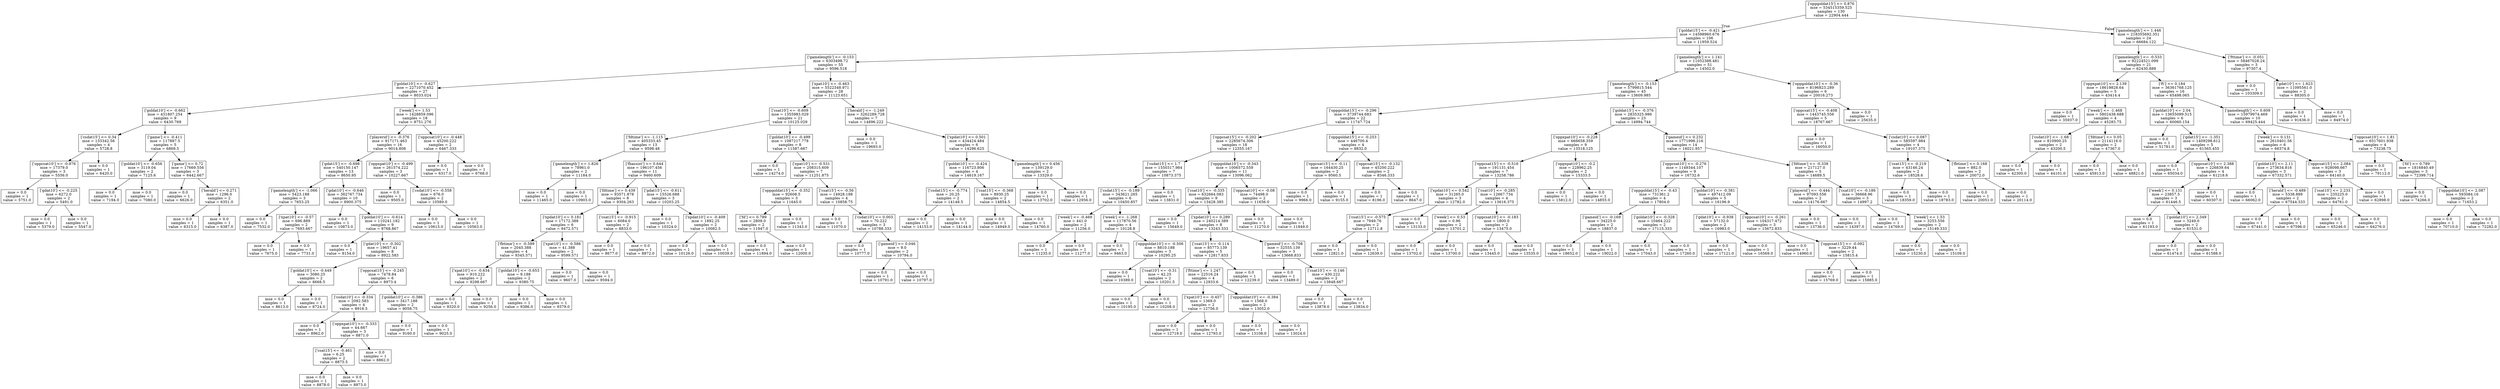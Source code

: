 digraph Tree {
node [shape=box] ;
0 [label="['oppgoldat15'] <= 0.876\nmse = 534515359.525\nsamples = 130\nvalue = 22904.444"] ;
1 [label="['goldat15'] <= -0.421\nmse = 14598960.676\nsamples = 106\nvalue = 11959.524"] ;
0 -> 1 [labeldistance=2.5, labelangle=45, headlabel="True"] ;
2 [label="['gamelength'] <= -0.153\nmse = 6303498.72\nsamples = 55\nvalue = 9596.518"] ;
1 -> 2 ;
3 [label="['goldat10'] <= -0.627\nmse = 2271070.452\nsamples = 27\nvalue = 8033.024"] ;
2 -> 3 ;
4 [label="['goldat10'] <= -0.662\nmse = 431807.254\nsamples = 9\nvalue = 6430.769"] ;
3 -> 4 ;
5 [label="['csdat15'] <= 0.34\nmse = 133342.56\nsamples = 4\nvalue = 5728.8"] ;
4 -> 5 ;
6 [label="['oppcsat10'] <= -0.976\nmse = 17379.0\nsamples = 3\nvalue = 5556.0"] ;
5 -> 6 ;
7 [label="mse = 0.0\nsamples = 1\nvalue = 5751.0"] ;
6 -> 7 ;
8 [label="['gdat10'] <= -0.225\nmse = 6272.0\nsamples = 2\nvalue = 5491.0"] ;
6 -> 8 ;
9 [label="mse = 0.0\nsamples = 1\nvalue = 5379.0"] ;
8 -> 9 ;
10 [label="mse = 0.0\nsamples = 1\nvalue = 5547.0"] ;
8 -> 10 ;
11 [label="mse = 0.0\nsamples = 1\nvalue = 6420.0"] ;
5 -> 11 ;
12 [label="['game'] <= -0.411\nmse = 117887.5\nsamples = 5\nvalue = 6869.5"] ;
4 -> 12 ;
13 [label="['goldat10'] <= -0.656\nmse = 3119.04\nsamples = 2\nvalue = 7125.6"] ;
12 -> 13 ;
14 [label="mse = 0.0\nsamples = 1\nvalue = 7194.0"] ;
13 -> 14 ;
15 [label="mse = 0.0\nsamples = 1\nvalue = 7080.0"] ;
13 -> 15 ;
16 [label="['game'] <= 0.72\nmse = 17669.556\nsamples = 3\nvalue = 6442.667"] ;
12 -> 16 ;
17 [label="mse = 0.0\nsamples = 1\nvalue = 6626.0"] ;
16 -> 17 ;
18 [label="['herald'] <= 0.271\nmse = 1296.0\nsamples = 2\nvalue = 6351.0"] ;
16 -> 18 ;
19 [label="mse = 0.0\nsamples = 1\nvalue = 6315.0"] ;
18 -> 19 ;
20 [label="mse = 0.0\nsamples = 1\nvalue = 6387.0"] ;
18 -> 20 ;
21 [label="['week'] <= 1.53\nmse = 1428859.096\nsamples = 18\nvalue = 8751.276"] ;
3 -> 21 ;
22 [label="['playerid'] <= -0.376\nmse = 917171.463\nsamples = 16\nvalue = 9014.808"] ;
21 -> 22 ;
23 [label="['gdat15'] <= -0.698\nmse = 540150.147\nsamples = 13\nvalue = 8650.95"] ;
22 -> 23 ;
24 [label="['gamelength'] <= -1.066\nmse = 5423.188\nsamples = 3\nvalue = 7653.25"] ;
23 -> 24 ;
25 [label="mse = 0.0\nsamples = 1\nvalue = 7532.0"] ;
24 -> 25 ;
26 [label="['xpat10'] <= -0.57\nmse = 696.889\nsamples = 2\nvalue = 7693.667"] ;
24 -> 26 ;
27 [label="mse = 0.0\nsamples = 1\nvalue = 7675.0"] ;
26 -> 27 ;
28 [label="mse = 0.0\nsamples = 1\nvalue = 7731.0"] ;
26 -> 28 ;
29 [label="['gdat10'] <= -0.646\nmse = 362767.734\nsamples = 10\nvalue = 8900.375"] ;
23 -> 29 ;
30 [label="mse = 0.0\nsamples = 1\nvalue = 10873.0"] ;
29 -> 30 ;
31 [label="['goldat10'] <= -0.614\nmse = 110241.182\nsamples = 9\nvalue = 8768.867"] ;
29 -> 31 ;
32 [label="mse = 0.0\nsamples = 1\nvalue = 8154.0"] ;
31 -> 32 ;
33 [label="['gdat10'] <= -0.302\nmse = 19657.41\nsamples = 8\nvalue = 8922.583"] ;
31 -> 33 ;
34 [label="['goldat10'] <= -0.449\nmse = 3080.25\nsamples = 2\nvalue = 8668.5"] ;
33 -> 34 ;
35 [label="mse = 0.0\nsamples = 1\nvalue = 8613.0"] ;
34 -> 35 ;
36 [label="mse = 0.0\nsamples = 1\nvalue = 8724.0"] ;
34 -> 36 ;
37 [label="['oppcsat15'] <= -0.245\nmse = 7478.84\nsamples = 6\nvalue = 8973.4"] ;
33 -> 37 ;
38 [label="['csdat10'] <= -0.334\nmse = 2092.583\nsamples = 4\nvalue = 8916.5"] ;
37 -> 38 ;
39 [label="mse = 0.0\nsamples = 1\nvalue = 8962.0"] ;
38 -> 39 ;
40 [label="['oppxpat10'] <= -0.333\nmse = 44.667\nsamples = 3\nvalue = 8871.0"] ;
38 -> 40 ;
41 [label="['csat15'] <= -0.461\nmse = 6.25\nsamples = 2\nvalue = 8875.5"] ;
40 -> 41 ;
42 [label="mse = 0.0\nsamples = 1\nvalue = 8878.0"] ;
41 -> 42 ;
43 [label="mse = 0.0\nsamples = 1\nvalue = 8873.0"] ;
41 -> 43 ;
44 [label="mse = 0.0\nsamples = 1\nvalue = 8862.0"] ;
40 -> 44 ;
45 [label="['goldat10'] <= -0.386\nmse = 3417.188\nsamples = 2\nvalue = 9058.75"] ;
37 -> 45 ;
46 [label="mse = 0.0\nsamples = 1\nvalue = 9160.0"] ;
45 -> 46 ;
47 [label="mse = 0.0\nsamples = 1\nvalue = 9025.0"] ;
45 -> 47 ;
48 [label="['oppxpat10'] <= -0.499\nmse = 261574.222\nsamples = 3\nvalue = 10227.667"] ;
22 -> 48 ;
49 [label="mse = 0.0\nsamples = 1\nvalue = 9505.0"] ;
48 -> 49 ;
50 [label="['csdat10'] <= -0.558\nmse = 676.0\nsamples = 2\nvalue = 10589.0"] ;
48 -> 50 ;
51 [label="mse = 0.0\nsamples = 1\nvalue = 10615.0"] ;
50 -> 51 ;
52 [label="mse = 0.0\nsamples = 1\nvalue = 10563.0"] ;
50 -> 52 ;
53 [label="['oppcsat10'] <= -0.448\nmse = 45200.222\nsamples = 2\nvalue = 6467.333"] ;
21 -> 53 ;
54 [label="mse = 0.0\nsamples = 1\nvalue = 6317.0"] ;
53 -> 54 ;
55 [label="mse = 0.0\nsamples = 1\nvalue = 6768.0"] ;
53 -> 55 ;
56 [label="['xpat10'] <= -0.463\nmse = 5522348.971\nsamples = 28\nvalue = 11123.651"] ;
2 -> 56 ;
57 [label="['csat10'] <= -0.609\nmse = 1355983.029\nsamples = 21\nvalue = 10125.029"] ;
56 -> 57 ;
58 [label="['fdtime'] <= -1.115\nmse = 405333.45\nsamples = 13\nvalue = 9598.48"] ;
57 -> 58 ;
59 [label="['gamelength'] <= 1.826\nmse = 78961.0\nsamples = 2\nvalue = 11184.0"] ;
58 -> 59 ;
60 [label="mse = 0.0\nsamples = 1\nvalue = 11465.0"] ;
59 -> 60 ;
61 [label="mse = 0.0\nsamples = 1\nvalue = 10903.0"] ;
59 -> 61 ;
62 [label="['fbassist'] <= 0.644\nmse = 196107.456\nsamples = 11\nvalue = 9460.609"] ;
58 -> 62 ;
63 [label="['fdtime'] <= 0.439\nmse = 93571.878\nsamples = 8\nvalue = 9304.263"] ;
62 -> 63 ;
64 [label="['xpdat10'] <= 0.181\nmse = 17172.388\nsamples = 6\nvalue = 9472.571"] ;
63 -> 64 ;
65 [label="['fbtime'] <= -0.599\nmse = 2045.388\nsamples = 4\nvalue = 9345.571"] ;
64 -> 65 ;
66 [label="['xpat10'] <= -0.634\nmse = 910.222\nsamples = 2\nvalue = 9298.667"] ;
65 -> 66 ;
67 [label="mse = 0.0\nsamples = 1\nvalue = 9320.0"] ;
66 -> 67 ;
68 [label="mse = 0.0\nsamples = 1\nvalue = 9256.0"] ;
66 -> 68 ;
69 [label="['goldat10'] <= -0.653\nmse = 9.188\nsamples = 2\nvalue = 9380.75"] ;
65 -> 69 ;
70 [label="mse = 0.0\nsamples = 1\nvalue = 9386.0"] ;
69 -> 70 ;
71 [label="mse = 0.0\nsamples = 1\nvalue = 9379.0"] ;
69 -> 71 ;
72 [label="['xpat10'] <= -0.586\nmse = 41.388\nsamples = 2\nvalue = 9599.571"] ;
64 -> 72 ;
73 [label="mse = 0.0\nsamples = 1\nvalue = 9607.0"] ;
72 -> 73 ;
74 [label="mse = 0.0\nsamples = 1\nvalue = 9594.0"] ;
72 -> 74 ;
75 [label="['csat15'] <= -0.915\nmse = 6084.0\nsamples = 2\nvalue = 8833.0"] ;
63 -> 75 ;
76 [label="mse = 0.0\nsamples = 1\nvalue = 8677.0"] ;
75 -> 76 ;
77 [label="mse = 0.0\nsamples = 1\nvalue = 8872.0"] ;
75 -> 77 ;
78 [label="['gdat15'] <= -0.611\nmse = 15526.688\nsamples = 3\nvalue = 10203.25"] ;
62 -> 78 ;
79 [label="mse = 0.0\nsamples = 1\nvalue = 10324.0"] ;
78 -> 79 ;
80 [label="['xpdat10'] <= -0.409\nmse = 1892.25\nsamples = 2\nvalue = 10082.5"] ;
78 -> 80 ;
81 [label="mse = 0.0\nsamples = 1\nvalue = 10126.0"] ;
80 -> 81 ;
82 [label="mse = 0.0\nsamples = 1\nvalue = 10039.0"] ;
80 -> 82 ;
83 [label="['goldat10'] <= -0.499\nmse = 1087217.778\nsamples = 8\nvalue = 11587.667"] ;
57 -> 83 ;
84 [label="mse = 0.0\nsamples = 1\nvalue = 14274.0"] ;
83 -> 84 ;
85 [label="['xpat10'] <= -0.531\nmse = 208315.609\nsamples = 7\nvalue = 11251.875"] ;
83 -> 85 ;
86 [label="['oppgoldat15'] <= -0.352\nmse = 92608.5\nsamples = 3\nvalue = 11645.0"] ;
85 -> 86 ;
87 [label="['fd'] <= 0.789\nmse = 2809.0\nsamples = 2\nvalue = 11947.0"] ;
86 -> 87 ;
88 [label="mse = 0.0\nsamples = 1\nvalue = 11894.0"] ;
87 -> 88 ;
89 [label="mse = 0.0\nsamples = 1\nvalue = 12000.0"] ;
87 -> 89 ;
90 [label="mse = 0.0\nsamples = 1\nvalue = 11343.0"] ;
86 -> 90 ;
91 [label="['csat15'] <= -0.56\nmse = 14928.188\nsamples = 4\nvalue = 10858.75"] ;
85 -> 91 ;
92 [label="mse = 0.0\nsamples = 1\nvalue = 11070.0"] ;
91 -> 92 ;
93 [label="['csdat10'] <= 0.003\nmse = 70.222\nsamples = 3\nvalue = 10788.333"] ;
91 -> 93 ;
94 [label="mse = 0.0\nsamples = 1\nvalue = 10777.0"] ;
93 -> 94 ;
95 [label="['gameid'] <= 0.046\nmse = 9.0\nsamples = 2\nvalue = 10794.0"] ;
93 -> 95 ;
96 [label="mse = 0.0\nsamples = 1\nvalue = 10791.0"] ;
95 -> 96 ;
97 [label="mse = 0.0\nsamples = 1\nvalue = 10797.0"] ;
95 -> 97 ;
98 [label="['herald'] <= -1.249\nmse = 3262289.728\nsamples = 7\nvalue = 14896.222"] ;
56 -> 98 ;
99 [label="mse = 0.0\nsamples = 1\nvalue = 19693.0"] ;
98 -> 99 ;
100 [label="['xpdat10'] <= 0.501\nmse = 434424.484\nsamples = 6\nvalue = 14296.625"] ;
98 -> 100 ;
101 [label="['goldat10'] <= -0.424\nmse = 116723.806\nsamples = 4\nvalue = 14619.167"] ;
100 -> 101 ;
102 [label="['csdat15'] <= -0.774\nmse = 20.25\nsamples = 2\nvalue = 14148.5"] ;
101 -> 102 ;
103 [label="mse = 0.0\nsamples = 1\nvalue = 14153.0"] ;
102 -> 103 ;
104 [label="mse = 0.0\nsamples = 1\nvalue = 14144.0"] ;
102 -> 104 ;
105 [label="['csat15'] <= -0.368\nmse = 8930.25\nsamples = 2\nvalue = 14854.5"] ;
101 -> 105 ;
106 [label="mse = 0.0\nsamples = 1\nvalue = 14949.0"] ;
105 -> 106 ;
107 [label="mse = 0.0\nsamples = 1\nvalue = 14760.0"] ;
105 -> 107 ;
108 [label="['gamelength'] <= 0.456\nmse = 139129.0\nsamples = 2\nvalue = 13329.0"] ;
100 -> 108 ;
109 [label="mse = 0.0\nsamples = 1\nvalue = 13702.0"] ;
108 -> 109 ;
110 [label="mse = 0.0\nsamples = 1\nvalue = 12956.0"] ;
108 -> 110 ;
111 [label="['gamelength'] <= 1.141\nmse = 11052388.481\nsamples = 51\nvalue = 14502.0"] ;
1 -> 111 ;
112 [label="['gamelength'] <= -0.153\nmse = 5799815.544\nsamples = 45\nvalue = 13609.985"] ;
111 -> 112 ;
113 [label="['oppgoldat15'] <= -0.296\nmse = 3739744.683\nsamples = 22\nvalue = 11747.724"] ;
112 -> 113 ;
114 [label="['oppcsat15'] <= -0.202\nmse = 2285674.306\nsamples = 18\nvalue = 12355.167"] ;
113 -> 114 ;
115 [label="['csdat15'] <= 1.7\nmse = 1550317.984\nsamples = 7\nvalue = 10873.375"] ;
114 -> 115 ;
116 [label="['csdat15'] <= -0.189\nmse = 343621.265\nsamples = 6\nvalue = 10450.857"] ;
115 -> 116 ;
117 [label="['week'] <= -0.469\nmse = 441.0\nsamples = 2\nvalue = 11256.0"] ;
116 -> 117 ;
118 [label="mse = 0.0\nsamples = 1\nvalue = 11235.0"] ;
117 -> 118 ;
119 [label="mse = 0.0\nsamples = 1\nvalue = 11277.0"] ;
117 -> 119 ;
120 [label="['week'] <= -1.268\nmse = 117870.56\nsamples = 4\nvalue = 10128.8"] ;
116 -> 120 ;
121 [label="mse = 0.0\nsamples = 1\nvalue = 9463.0"] ;
120 -> 121 ;
122 [label="['oppgoldat10'] <= -0.506\nmse = 8810.188\nsamples = 3\nvalue = 10295.25"] ;
120 -> 122 ;
123 [label="mse = 0.0\nsamples = 1\nvalue = 10389.0"] ;
122 -> 123 ;
124 [label="['csat10'] <= -0.31\nmse = 42.25\nsamples = 2\nvalue = 10201.5"] ;
122 -> 124 ;
125 [label="mse = 0.0\nsamples = 1\nvalue = 10195.0"] ;
124 -> 125 ;
126 [label="mse = 0.0\nsamples = 1\nvalue = 10208.0"] ;
124 -> 126 ;
127 [label="mse = 0.0\nsamples = 1\nvalue = 13831.0"] ;
115 -> 127 ;
128 [label="['oppgoldat10'] <= -0.343\nmse = 1006572.559\nsamples = 11\nvalue = 13096.062"] ;
114 -> 128 ;
129 [label="['csat10'] <= -0.335\nmse = 632664.083\nsamples = 9\nvalue = 13428.385"] ;
128 -> 129 ;
130 [label="mse = 0.0\nsamples = 1\nvalue = 15649.0"] ;
129 -> 130 ;
131 [label="['xpdat10'] <= 0.289\nmse = 240214.389\nsamples = 8\nvalue = 13243.333"] ;
129 -> 131 ;
132 [label="['csat15'] <= -0.114\nmse = 85773.139\nsamples = 5\nvalue = 12817.833"] ;
131 -> 132 ;
133 [label="['fttime'] <= 1.247\nmse = 22516.24\nsamples = 4\nvalue = 12933.6"] ;
132 -> 133 ;
134 [label="['xpat10'] <= -0.457\nmse = 1369.0\nsamples = 2\nvalue = 12756.0"] ;
133 -> 134 ;
135 [label="mse = 0.0\nsamples = 1\nvalue = 12719.0"] ;
134 -> 135 ;
136 [label="mse = 0.0\nsamples = 1\nvalue = 12793.0"] ;
134 -> 136 ;
137 [label="['oppgoldat10'] <= -0.384\nmse = 1568.0\nsamples = 2\nvalue = 13052.0"] ;
133 -> 137 ;
138 [label="mse = 0.0\nsamples = 1\nvalue = 13108.0"] ;
137 -> 138 ;
139 [label="mse = 0.0\nsamples = 1\nvalue = 13024.0"] ;
137 -> 139 ;
140 [label="mse = 0.0\nsamples = 1\nvalue = 12239.0"] ;
132 -> 140 ;
141 [label="['gameid'] <= -0.708\nmse = 32555.139\nsamples = 3\nvalue = 13668.833"] ;
131 -> 141 ;
142 [label="mse = 0.0\nsamples = 1\nvalue = 13489.0"] ;
141 -> 142 ;
143 [label="['csat10'] <= -0.146\nmse = 430.222\nsamples = 2\nvalue = 13848.667"] ;
141 -> 143 ;
144 [label="mse = 0.0\nsamples = 1\nvalue = 13878.0"] ;
143 -> 144 ;
145 [label="mse = 0.0\nsamples = 1\nvalue = 13834.0"] ;
143 -> 145 ;
146 [label="['oppcsat10'] <= -0.08\nmse = 74498.0\nsamples = 2\nvalue = 11656.0"] ;
128 -> 146 ;
147 [label="mse = 0.0\nsamples = 1\nvalue = 11270.0"] ;
146 -> 147 ;
148 [label="mse = 0.0\nsamples = 1\nvalue = 11849.0"] ;
146 -> 148 ;
149 [label="['oppgoldat15'] <= -0.253\nmse = 446700.4\nsamples = 4\nvalue = 8832.0"] ;
113 -> 149 ;
150 [label="['oppcsat15'] <= -0.11\nmse = 164430.25\nsamples = 2\nvalue = 9560.5"] ;
149 -> 150 ;
151 [label="mse = 0.0\nsamples = 1\nvalue = 9966.0"] ;
150 -> 151 ;
152 [label="mse = 0.0\nsamples = 1\nvalue = 9155.0"] ;
150 -> 152 ;
153 [label="['oppcsat15'] <= -0.132\nmse = 45200.222\nsamples = 2\nvalue = 8346.333"] ;
149 -> 153 ;
154 [label="mse = 0.0\nsamples = 1\nvalue = 8196.0"] ;
153 -> 154 ;
155 [label="mse = 0.0\nsamples = 1\nvalue = 8647.0"] ;
153 -> 155 ;
156 [label="['goldat15'] <= -0.376\nmse = 2835325.986\nsamples = 23\nvalue = 14994.744"] ;
112 -> 156 ;
157 [label="['oppxpat10'] <= -0.228\nmse = 666658.359\nsamples = 9\nvalue = 13518.125"] ;
156 -> 157 ;
158 [label="['oppcsat15'] <= -0.516\nmse = 191131.454\nsamples = 7\nvalue = 13258.786"] ;
157 -> 158 ;
159 [label="['xpdat10'] <= 0.542\nmse = 31265.0\nsamples = 3\nvalue = 12782.0"] ;
158 -> 159 ;
160 [label="['csat15'] <= -0.575\nmse = 7949.76\nsamples = 2\nvalue = 12711.8"] ;
159 -> 160 ;
161 [label="mse = 0.0\nsamples = 1\nvalue = 12821.0"] ;
160 -> 161 ;
162 [label="mse = 0.0\nsamples = 1\nvalue = 12639.0"] ;
160 -> 162 ;
163 [label="mse = 0.0\nsamples = 1\nvalue = 13133.0"] ;
159 -> 163 ;
164 [label="['csat10'] <= -0.285\nmse = 12667.734\nsamples = 4\nvalue = 13616.375"] ;
158 -> 164 ;
165 [label="['week'] <= 0.53\nmse = 0.96\nsamples = 2\nvalue = 13701.2"] ;
164 -> 165 ;
166 [label="mse = 0.0\nsamples = 1\nvalue = 13702.0"] ;
165 -> 166 ;
167 [label="mse = 0.0\nsamples = 1\nvalue = 13700.0"] ;
165 -> 167 ;
168 [label="['oppcsat10'] <= -0.183\nmse = 1800.0\nsamples = 2\nvalue = 13475.0"] ;
164 -> 168 ;
169 [label="mse = 0.0\nsamples = 1\nvalue = 13445.0"] ;
168 -> 169 ;
170 [label="mse = 0.0\nsamples = 1\nvalue = 13535.0"] ;
168 -> 170 ;
171 [label="['oppxpat10'] <= -0.2\nmse = 228962.25\nsamples = 2\nvalue = 15333.5"] ;
157 -> 171 ;
172 [label="mse = 0.0\nsamples = 1\nvalue = 15812.0"] ;
171 -> 172 ;
173 [label="mse = 0.0\nsamples = 1\nvalue = 14855.0"] ;
171 -> 173 ;
174 [label="['gameid'] <= 0.232\nmse = 1771996.216\nsamples = 14\nvalue = 16021.957"] ;
156 -> 174 ;
175 [label="['oppcsat10'] <= -0.276\nmse = 1149344.107\nsamples = 9\nvalue = 16732.6"] ;
174 -> 175 ;
176 [label="['oppgoldat15'] <= -0.43\nmse = 731361.2\nsamples = 4\nvalue = 17804.0"] ;
175 -> 176 ;
177 [label="['gameid'] <= -0.169\nmse = 34225.0\nsamples = 2\nvalue = 18837.0"] ;
176 -> 177 ;
178 [label="mse = 0.0\nsamples = 1\nvalue = 18652.0"] ;
177 -> 178 ;
179 [label="mse = 0.0\nsamples = 1\nvalue = 19022.0"] ;
177 -> 179 ;
180 [label="['goldat10'] <= -0.328\nmse = 10464.222\nsamples = 2\nvalue = 17115.333"] ;
176 -> 180 ;
181 [label="mse = 0.0\nsamples = 1\nvalue = 17043.0"] ;
180 -> 181 ;
182 [label="mse = 0.0\nsamples = 1\nvalue = 17260.0"] ;
180 -> 182 ;
183 [label="['goldat10'] <= -0.381\nmse = 497412.09\nsamples = 5\nvalue = 16196.9"] ;
175 -> 183 ;
184 [label="['gdat10'] <= -0.938\nmse = 57132.0\nsamples = 2\nvalue = 16983.0"] ;
183 -> 184 ;
185 [label="mse = 0.0\nsamples = 1\nvalue = 17121.0"] ;
184 -> 185 ;
186 [label="mse = 0.0\nsamples = 1\nvalue = 16569.0"] ;
184 -> 186 ;
187 [label="['oppcsat10'] <= -0.261\nmse = 104317.472\nsamples = 3\nvalue = 15672.833"] ;
183 -> 187 ;
188 [label="mse = 0.0\nsamples = 1\nvalue = 14960.0"] ;
187 -> 188 ;
189 [label="['oppcsat15'] <= -0.092\nmse = 3229.44\nsamples = 2\nvalue = 15815.4"] ;
187 -> 189 ;
190 [label="mse = 0.0\nsamples = 1\nvalue = 15769.0"] ;
189 -> 190 ;
191 [label="mse = 0.0\nsamples = 1\nvalue = 15885.0"] ;
189 -> 191 ;
192 [label="['fdtime'] <= -0.338\nmse = 217127.0\nsamples = 5\nvalue = 14689.5"] ;
174 -> 192 ;
193 [label="['playerid'] <= -0.444\nmse = 97093.556\nsamples = 2\nvalue = 14176.667"] ;
192 -> 193 ;
194 [label="mse = 0.0\nsamples = 1\nvalue = 13736.0"] ;
193 -> 194 ;
195 [label="mse = 0.0\nsamples = 1\nvalue = 14397.0"] ;
193 -> 195 ;
196 [label="['csat10'] <= -0.186\nmse = 36668.96\nsamples = 3\nvalue = 14997.2"] ;
192 -> 196 ;
197 [label="mse = 0.0\nsamples = 1\nvalue = 14769.0"] ;
196 -> 197 ;
198 [label="['week'] <= 1.53\nmse = 3253.556\nsamples = 2\nvalue = 15149.333"] ;
196 -> 198 ;
199 [label="mse = 0.0\nsamples = 1\nvalue = 15230.0"] ;
198 -> 199 ;
200 [label="mse = 0.0\nsamples = 1\nvalue = 15109.0"] ;
198 -> 200 ;
201 [label="['oppgoldat10'] <= -0.36\nmse = 8196823.289\nsamples = 6\nvalue = 20016.273"] ;
111 -> 201 ;
202 [label="['oppcsat15'] <= -0.408\nmse = 1443745.556\nsamples = 5\nvalue = 18767.667"] ;
201 -> 202 ;
203 [label="mse = 0.0\nsamples = 1\nvalue = 16050.0"] ;
202 -> 203 ;
204 [label="['csdat10'] <= 0.087\nmse = 585597.984\nsamples = 4\nvalue = 19107.375"] ;
202 -> 204 ;
205 [label="['csat15'] <= -0.219\nmse = 43146.24\nsamples = 2\nvalue = 18528.6"] ;
204 -> 205 ;
206 [label="mse = 0.0\nsamples = 1\nvalue = 18359.0"] ;
205 -> 206 ;
207 [label="mse = 0.0\nsamples = 1\nvalue = 18783.0"] ;
205 -> 207 ;
208 [label="['fbtime'] <= 0.168\nmse = 882.0\nsamples = 2\nvalue = 20072.0"] ;
204 -> 208 ;
209 [label="mse = 0.0\nsamples = 1\nvalue = 20051.0"] ;
208 -> 209 ;
210 [label="mse = 0.0\nsamples = 1\nvalue = 20114.0"] ;
208 -> 210 ;
211 [label="mse = 0.0\nsamples = 1\nvalue = 25635.0"] ;
201 -> 211 ;
212 [label="['gamelength'] <= 1.446\nmse = 218355692.351\nsamples = 24\nvalue = 66684.122"] ;
0 -> 212 [labeldistance=2.5, labelangle=-45, headlabel="False"] ;
213 [label="['gamelength'] <= -0.533\nmse = 92224521.099\nsamples = 21\nvalue = 62430.889"] ;
212 -> 213 ;
214 [label="['oppxpat10'] <= 2.139\nmse = 18619828.64\nsamples = 5\nvalue = 43414.4"] ;
213 -> 214 ;
215 [label="mse = 0.0\nsamples = 1\nvalue = 35937.0"] ;
214 -> 215 ;
216 [label="['week'] <= -1.468\nmse = 5802438.688\nsamples = 4\nvalue = 45283.75"] ;
214 -> 216 ;
217 [label="['csdat10'] <= -1.68\nmse = 810900.25\nsamples = 2\nvalue = 43200.5"] ;
216 -> 217 ;
218 [label="mse = 0.0\nsamples = 1\nvalue = 42300.0"] ;
217 -> 218 ;
219 [label="mse = 0.0\nsamples = 1\nvalue = 44101.0"] ;
217 -> 219 ;
220 [label="['fdtime'] <= 0.05\nmse = 2114116.0\nsamples = 2\nvalue = 47367.0"] ;
216 -> 220 ;
221 [label="mse = 0.0\nsamples = 1\nvalue = 45913.0"] ;
220 -> 221 ;
222 [label="mse = 0.0\nsamples = 1\nvalue = 48821.0"] ;
220 -> 222 ;
223 [label="['ft'] <= 0.184\nmse = 36361768.125\nsamples = 16\nvalue = 65498.065"] ;
213 -> 223 ;
224 [label="['goldat10'] <= 2.04\nmse = 13655099.515\nsamples = 6\nvalue = 60060.154"] ;
223 -> 224 ;
225 [label="mse = 0.0\nsamples = 1\nvalue = 51781.0"] ;
224 -> 225 ;
226 [label="['gdat15'] <= -1.351\nmse = 1409298.612\nsamples = 5\nvalue = 61565.455"] ;
224 -> 226 ;
227 [label="mse = 0.0\nsamples = 1\nvalue = 65034.0"] ;
226 -> 227 ;
228 [label="['oppcsat10'] <= 2.388\nmse = 226839.64\nsamples = 4\nvalue = 61218.6"] ;
226 -> 228 ;
229 [label="['week'] <= 0.131\nmse = 23857.5\nsamples = 3\nvalue = 61446.5"] ;
228 -> 229 ;
230 [label="mse = 0.0\nsamples = 1\nvalue = 61193.0"] ;
229 -> 230 ;
231 [label="['goldat10'] <= 2.349\nmse = 3249.0\nsamples = 2\nvalue = 61531.0"] ;
229 -> 231 ;
232 [label="mse = 0.0\nsamples = 1\nvalue = 61474.0"] ;
231 -> 232 ;
233 [label="mse = 0.0\nsamples = 1\nvalue = 61588.0"] ;
231 -> 233 ;
234 [label="mse = 0.0\nsamples = 1\nvalue = 60307.0"] ;
228 -> 234 ;
235 [label="['gamelength'] <= 0.609\nmse = 15979974.469\nsamples = 10\nvalue = 69425.444"] ;
223 -> 235 ;
236 [label="['week'] <= 0.131\nmse = 2610401.56\nsamples = 6\nvalue = 66374.8"] ;
235 -> 236 ;
237 [label="['goldat10'] <= 2.11\nmse = 273634.816\nsamples = 3\nvalue = 67332.571"] ;
236 -> 237 ;
238 [label="mse = 0.0\nsamples = 1\nvalue = 66062.0"] ;
237 -> 238 ;
239 [label="['herald'] <= -0.489\nmse = 5338.889\nsamples = 2\nvalue = 67544.333"] ;
237 -> 239 ;
240 [label="mse = 0.0\nsamples = 1\nvalue = 67441.0"] ;
239 -> 240 ;
241 [label="mse = 0.0\nsamples = 1\nvalue = 67596.0"] ;
239 -> 241 ;
242 [label="['oppcsat15'] <= 2.084\nmse = 928098.667\nsamples = 3\nvalue = 64140.0"] ;
236 -> 242 ;
243 [label="['csat10'] <= 2.233\nmse = 235225.0\nsamples = 2\nvalue = 64761.0"] ;
242 -> 243 ;
244 [label="mse = 0.0\nsamples = 1\nvalue = 65246.0"] ;
243 -> 244 ;
245 [label="mse = 0.0\nsamples = 1\nvalue = 64276.0"] ;
243 -> 245 ;
246 [label="mse = 0.0\nsamples = 1\nvalue = 62898.0"] ;
242 -> 246 ;
247 [label="['oppcsat10'] <= 1.81\nmse = 6517601.938\nsamples = 4\nvalue = 73238.75"] ;
235 -> 247 ;
248 [label="mse = 0.0\nsamples = 1\nvalue = 79112.0"] ;
247 -> 248 ;
249 [label="['fd'] <= 0.789\nmse = 1816840.49\nsamples = 3\nvalue = 72399.714"] ;
247 -> 249 ;
250 [label="mse = 0.0\nsamples = 1\nvalue = 74266.0"] ;
249 -> 250 ;
251 [label="['oppgoldat10'] <= 2.087\nmse = 593084.16\nsamples = 2\nvalue = 71653.2"] ;
249 -> 251 ;
252 [label="mse = 0.0\nsamples = 1\nvalue = 70710.0"] ;
251 -> 252 ;
253 [label="mse = 0.0\nsamples = 1\nvalue = 72282.0"] ;
251 -> 253 ;
254 [label="['fttime'] <= -0.051\nmse = 58467028.24\nsamples = 3\nvalue = 97307.4"] ;
212 -> 254 ;
255 [label="mse = 0.0\nsamples = 1\nvalue = 103309.0"] ;
254 -> 255 ;
256 [label="['gdat10'] <= 1.623\nmse = 11095561.0\nsamples = 2\nvalue = 88305.0"] ;
254 -> 256 ;
257 [label="mse = 0.0\nsamples = 1\nvalue = 91636.0"] ;
256 -> 257 ;
258 [label="mse = 0.0\nsamples = 1\nvalue = 84974.0"] ;
256 -> 258 ;
}